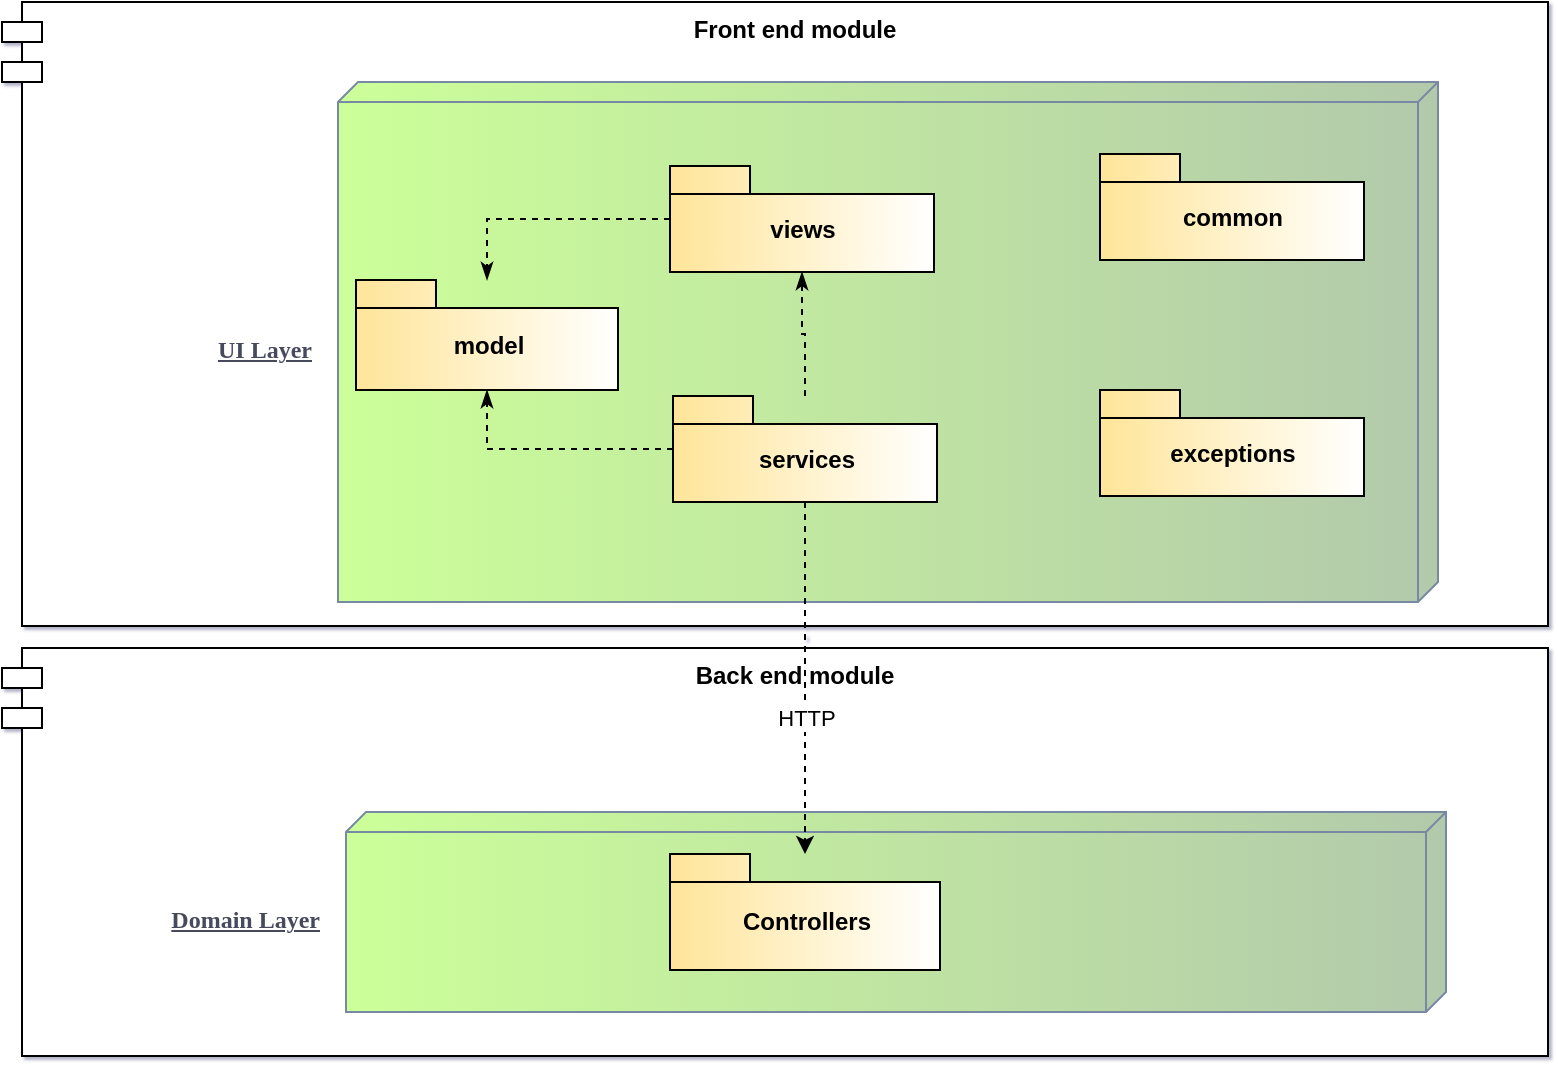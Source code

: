 <mxfile version="20.8.10" type="device"><diagram name="Page-1" id="5f0bae14-7c28-e335-631c-24af17079c00"><mxGraphModel dx="1036" dy="654" grid="0" gridSize="10" guides="1" tooltips="1" connect="1" arrows="1" fold="1" page="1" pageScale="1" pageWidth="1100" pageHeight="850" math="0" shadow="1"><root><mxCell id="0"/><mxCell id="1" parent="0"/><mxCell id="tDQBcJ0krv_Pe1cWTwPQ-1" value="Back end module" style="shape=module;align=left;spacingLeft=20;align=center;verticalAlign=top;rounded=1;fontStyle=1;" vertex="1" parent="1"><mxGeometry x="95" y="593" width="773" height="204" as="geometry"/></mxCell><mxCell id="JHaPXz4O56v7JSLDwR2w-4" value="Front end module" style="shape=module;align=left;spacingLeft=20;align=center;verticalAlign=top;rounded=1;fontStyle=1;" parent="1" vertex="1"><mxGeometry x="95" y="270" width="773" height="312" as="geometry"/></mxCell><mxCell id="iG_MsWiNWcy7CAYOHDGg-1" value="UI Layer" style="verticalAlign=middle;align=right;spacingTop=8;spacingLeft=2;spacingRight=12;shape=cube;size=10;direction=south;fontStyle=5;html=1;rounded=1;shadow=0;comic=0;labelBackgroundColor=none;strokeWidth=1;fontFamily=Verdana;fontSize=12;labelPosition=left;verticalLabelPosition=middle;fillColor=#B2C9AB;strokeColor=#788AA3;fontColor=#46495D;gradientColor=#CCFF99;" parent="1" vertex="1"><mxGeometry x="263" y="310" width="550" height="260" as="geometry"/></mxCell><mxCell id="iG_MsWiNWcy7CAYOHDGg-2" value="Domain Layer" style="verticalAlign=middle;align=right;spacingTop=8;spacingLeft=2;spacingRight=12;shape=cube;size=10;direction=south;fontStyle=5;html=1;rounded=1;shadow=0;comic=0;labelBackgroundColor=none;strokeWidth=1;fontFamily=Verdana;fontSize=12;labelPosition=left;verticalLabelPosition=middle;fillColor=#B2C9AB;strokeColor=#788AA3;fontColor=#46495D;gradientColor=#CCFF99;" parent="1" vertex="1"><mxGeometry x="267" y="675" width="550" height="100" as="geometry"/></mxCell><mxCell id="SS52hJhoOEnqDwGj5GL--2" value="Controllers" style="shape=folder;fontStyle=1;spacingTop=10;tabWidth=40;tabHeight=14;tabPosition=left;html=1;gradientColor=#FFE599;gradientDirection=west;" parent="1" vertex="1"><mxGeometry x="429" y="696" width="135" height="58" as="geometry"/></mxCell><mxCell id="SS52hJhoOEnqDwGj5GL--11" style="edgeStyle=orthogonalEdgeStyle;rounded=0;orthogonalLoop=1;jettySize=auto;html=1;dashed=1;gradientColor=#FFE599;" parent="1" source="SS52hJhoOEnqDwGj5GL--3" target="SS52hJhoOEnqDwGj5GL--2" edge="1"><mxGeometry relative="1" as="geometry"/></mxCell><mxCell id="OFsi9ovtf37xyL-Jb8Fr-1" value="HTTP" style="edgeLabel;html=1;align=center;verticalAlign=middle;resizable=0;points=[];" parent="SS52hJhoOEnqDwGj5GL--11" vertex="1" connectable="0"><mxGeometry x="0.226" relative="1" as="geometry"><mxPoint as="offset"/></mxGeometry></mxCell><mxCell id="SS52hJhoOEnqDwGj5GL--36" style="edgeStyle=orthogonalEdgeStyle;rounded=0;orthogonalLoop=1;jettySize=auto;html=1;entryX=0.5;entryY=1;entryDx=0;entryDy=0;entryPerimeter=0;dashed=1;endArrow=classicThin;endFill=1;gradientColor=#FFE599;" parent="1" source="SS52hJhoOEnqDwGj5GL--3" target="SS52hJhoOEnqDwGj5GL--4" edge="1"><mxGeometry relative="1" as="geometry"/></mxCell><mxCell id="SS52hJhoOEnqDwGj5GL--38" style="edgeStyle=orthogonalEdgeStyle;rounded=0;orthogonalLoop=1;jettySize=auto;html=1;dashed=1;endArrow=classicThin;endFill=1;gradientColor=#FFE599;" parent="1" source="SS52hJhoOEnqDwGj5GL--3" target="SS52hJhoOEnqDwGj5GL--37" edge="1"><mxGeometry relative="1" as="geometry"/></mxCell><mxCell id="SS52hJhoOEnqDwGj5GL--3" value="services" style="shape=folder;fontStyle=1;spacingTop=10;tabWidth=40;tabHeight=14;tabPosition=left;html=1;gradientColor=#FFE599;gradientDirection=west;" parent="1" vertex="1"><mxGeometry x="430.5" y="467" width="132" height="53" as="geometry"/></mxCell><mxCell id="SS52hJhoOEnqDwGj5GL--4" value="model" style="shape=folder;fontStyle=1;spacingTop=10;tabWidth=40;tabHeight=14;tabPosition=left;html=1;gradientColor=#FFE599;gradientDirection=west;" parent="1" vertex="1"><mxGeometry x="272" y="409" width="131" height="55" as="geometry"/></mxCell><mxCell id="OFsi9ovtf37xyL-Jb8Fr-2" style="edgeStyle=orthogonalEdgeStyle;rounded=0;orthogonalLoop=1;jettySize=auto;html=1;endArrow=classicThin;endFill=1;dashed=1;" parent="1" source="SS52hJhoOEnqDwGj5GL--37" target="SS52hJhoOEnqDwGj5GL--4" edge="1"><mxGeometry relative="1" as="geometry"/></mxCell><mxCell id="SS52hJhoOEnqDwGj5GL--37" value="views" style="shape=folder;fontStyle=1;spacingTop=10;tabWidth=40;tabHeight=14;tabPosition=left;html=1;gradientColor=#FFE599;gradientDirection=west;" parent="1" vertex="1"><mxGeometry x="429" y="352" width="132" height="53" as="geometry"/></mxCell><mxCell id="QKcGhFcCUp_T5qT288fg-2" value="common" style="shape=folder;fontStyle=1;spacingTop=10;tabWidth=40;tabHeight=14;tabPosition=left;html=1;gradientColor=#FFE599;gradientDirection=west;" parent="1" vertex="1"><mxGeometry x="644" y="346" width="132" height="53" as="geometry"/></mxCell><mxCell id="QKcGhFcCUp_T5qT288fg-4" value="exceptions" style="shape=folder;fontStyle=1;spacingTop=10;tabWidth=40;tabHeight=14;tabPosition=left;html=1;gradientColor=#FFE599;gradientDirection=west;" parent="1" vertex="1"><mxGeometry x="644" y="464" width="132" height="53" as="geometry"/></mxCell></root></mxGraphModel></diagram></mxfile>